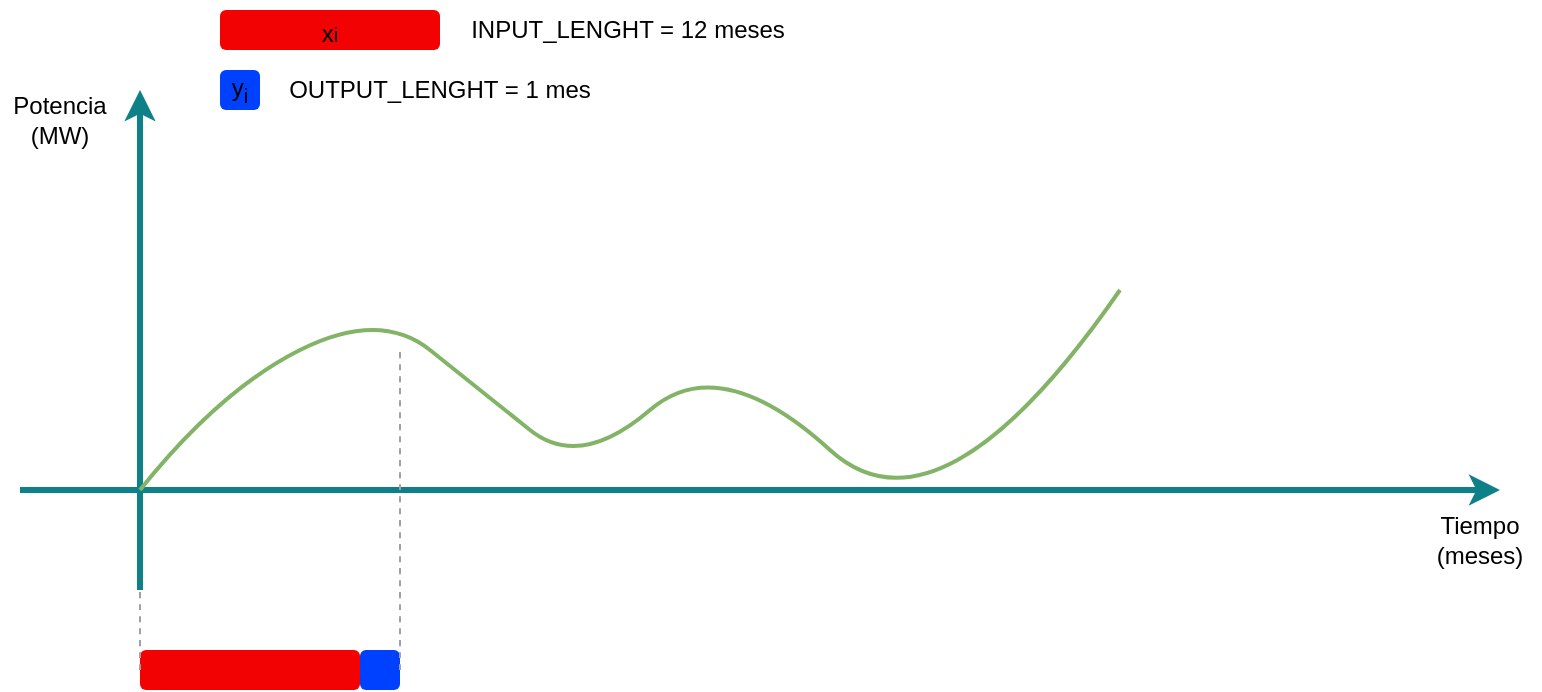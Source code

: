 <mxfile version="27.1.6">
  <diagram name="Página-1" id="eExo_e2lo-LtlUIM0geD">
    <mxGraphModel dx="1042" dy="534" grid="1" gridSize="10" guides="1" tooltips="1" connect="1" arrows="1" fold="1" page="1" pageScale="1" pageWidth="827" pageHeight="1169" math="0" shadow="0">
      <root>
        <mxCell id="0" />
        <mxCell id="1" parent="0" />
        <mxCell id="Vd7-NoiV4wArt_-9INH0-3" value="" style="endArrow=classic;html=1;rounded=0;strokeWidth=3;fillColor=#b0e3e6;strokeColor=#0e8088;" edge="1" parent="1">
          <mxGeometry width="50" height="50" relative="1" as="geometry">
            <mxPoint x="80" y="330" as="sourcePoint" />
            <mxPoint x="80" y="80" as="targetPoint" />
          </mxGeometry>
        </mxCell>
        <mxCell id="Vd7-NoiV4wArt_-9INH0-4" value="" style="endArrow=classic;html=1;rounded=0;strokeWidth=3;fillColor=#b0e3e6;strokeColor=#0e8088;" edge="1" parent="1">
          <mxGeometry width="50" height="50" relative="1" as="geometry">
            <mxPoint x="20" y="280" as="sourcePoint" />
            <mxPoint x="760" y="280" as="targetPoint" />
          </mxGeometry>
        </mxCell>
        <mxCell id="Vd7-NoiV4wArt_-9INH0-5" value="" style="curved=1;endArrow=none;html=1;rounded=0;strokeColor=#82b366;startFill=0;fillColor=#d5e8d4;strokeWidth=2;" edge="1" parent="1">
          <mxGeometry width="50" height="50" relative="1" as="geometry">
            <mxPoint x="80" y="280" as="sourcePoint" />
            <mxPoint x="570" y="180" as="targetPoint" />
            <Array as="points">
              <mxPoint x="120" y="230" />
              <mxPoint x="200" y="190" />
              <mxPoint x="250" y="230" />
              <mxPoint x="300" y="270" />
              <mxPoint x="370" y="210" />
              <mxPoint x="480" y="310" />
            </Array>
          </mxGeometry>
        </mxCell>
        <mxCell id="Vd7-NoiV4wArt_-9INH0-7" value="Potencia&lt;div&gt;(MW)&lt;/div&gt;" style="text;html=1;align=center;verticalAlign=middle;whiteSpace=wrap;rounded=0;" vertex="1" parent="1">
          <mxGeometry x="10" y="80" width="60" height="30" as="geometry" />
        </mxCell>
        <mxCell id="Vd7-NoiV4wArt_-9INH0-8" value="Tiempo&lt;br&gt;(meses)" style="text;html=1;align=center;verticalAlign=middle;whiteSpace=wrap;rounded=0;" vertex="1" parent="1">
          <mxGeometry x="720" y="290" width="60" height="30" as="geometry" />
        </mxCell>
        <mxCell id="Vd7-NoiV4wArt_-9INH0-9" value="" style="rounded=1;whiteSpace=wrap;html=1;fillStyle=solid;fillColor=light-dark(#f20202, #ededed);strokeColor=none;" vertex="1" parent="1">
          <mxGeometry x="80" y="360" width="110" height="20" as="geometry" />
        </mxCell>
        <mxCell id="Vd7-NoiV4wArt_-9INH0-10" value="" style="rounded=1;whiteSpace=wrap;html=1;fillStyle=solid;fillColor=light-dark(#0040ff, #ededed);strokeColor=none;" vertex="1" parent="1">
          <mxGeometry x="190" y="360" width="20" height="20" as="geometry" />
        </mxCell>
        <mxCell id="Vd7-NoiV4wArt_-9INH0-12" value="" style="endArrow=none;dashed=1;html=1;strokeWidth=1;rounded=0;exitX=0;exitY=0.5;exitDx=0;exitDy=0;curved=1;fillColor=#f5f5f5;strokeColor=light-dark(#a1a1a1, #959595);gradientColor=#b3b3b3;" edge="1" parent="1" source="Vd7-NoiV4wArt_-9INH0-9">
          <mxGeometry width="50" height="50" relative="1" as="geometry">
            <mxPoint x="330" y="300" as="sourcePoint" />
            <mxPoint x="80" y="330" as="targetPoint" />
          </mxGeometry>
        </mxCell>
        <mxCell id="Vd7-NoiV4wArt_-9INH0-13" value="" style="endArrow=none;dashed=1;html=1;strokeWidth=1;rounded=0;exitX=0;exitY=0.5;exitDx=0;exitDy=0;curved=1;fillColor=#f5f5f5;strokeColor=light-dark(#a1a1a1, #959595);gradientColor=#b3b3b3;" edge="1" parent="1">
          <mxGeometry width="50" height="50" relative="1" as="geometry">
            <mxPoint x="210" y="370" as="sourcePoint" />
            <mxPoint x="210" y="210" as="targetPoint" />
          </mxGeometry>
        </mxCell>
        <mxCell id="Vd7-NoiV4wArt_-9INH0-14" value="&lt;sub&gt;&lt;span style=&quot;font-size: 12px;&quot;&gt;x&lt;/span&gt;i&lt;/sub&gt;" style="rounded=1;whiteSpace=wrap;html=1;fillStyle=solid;fillColor=light-dark(#f20202, #ededed);strokeColor=none;" vertex="1" parent="1">
          <mxGeometry x="120" y="40" width="110" height="20" as="geometry" />
        </mxCell>
        <mxCell id="Vd7-NoiV4wArt_-9INH0-15" value="y&lt;sub&gt;i&lt;/sub&gt;" style="rounded=1;whiteSpace=wrap;html=1;fillStyle=solid;fillColor=light-dark(#0040ff, #ededed);strokeColor=none;" vertex="1" parent="1">
          <mxGeometry x="120" y="70" width="20" height="20" as="geometry" />
        </mxCell>
        <mxCell id="Vd7-NoiV4wArt_-9INH0-16" value="INPUT_LENGHT = 12 meses" style="text;html=1;align=center;verticalAlign=middle;whiteSpace=wrap;rounded=0;" vertex="1" parent="1">
          <mxGeometry x="234" y="35" width="180" height="30" as="geometry" />
        </mxCell>
        <mxCell id="Vd7-NoiV4wArt_-9INH0-17" value="OUTPUT_LENGHT = 1 mes" style="text;html=1;align=center;verticalAlign=middle;whiteSpace=wrap;rounded=0;" vertex="1" parent="1">
          <mxGeometry x="140" y="65" width="180" height="30" as="geometry" />
        </mxCell>
      </root>
    </mxGraphModel>
  </diagram>
</mxfile>
